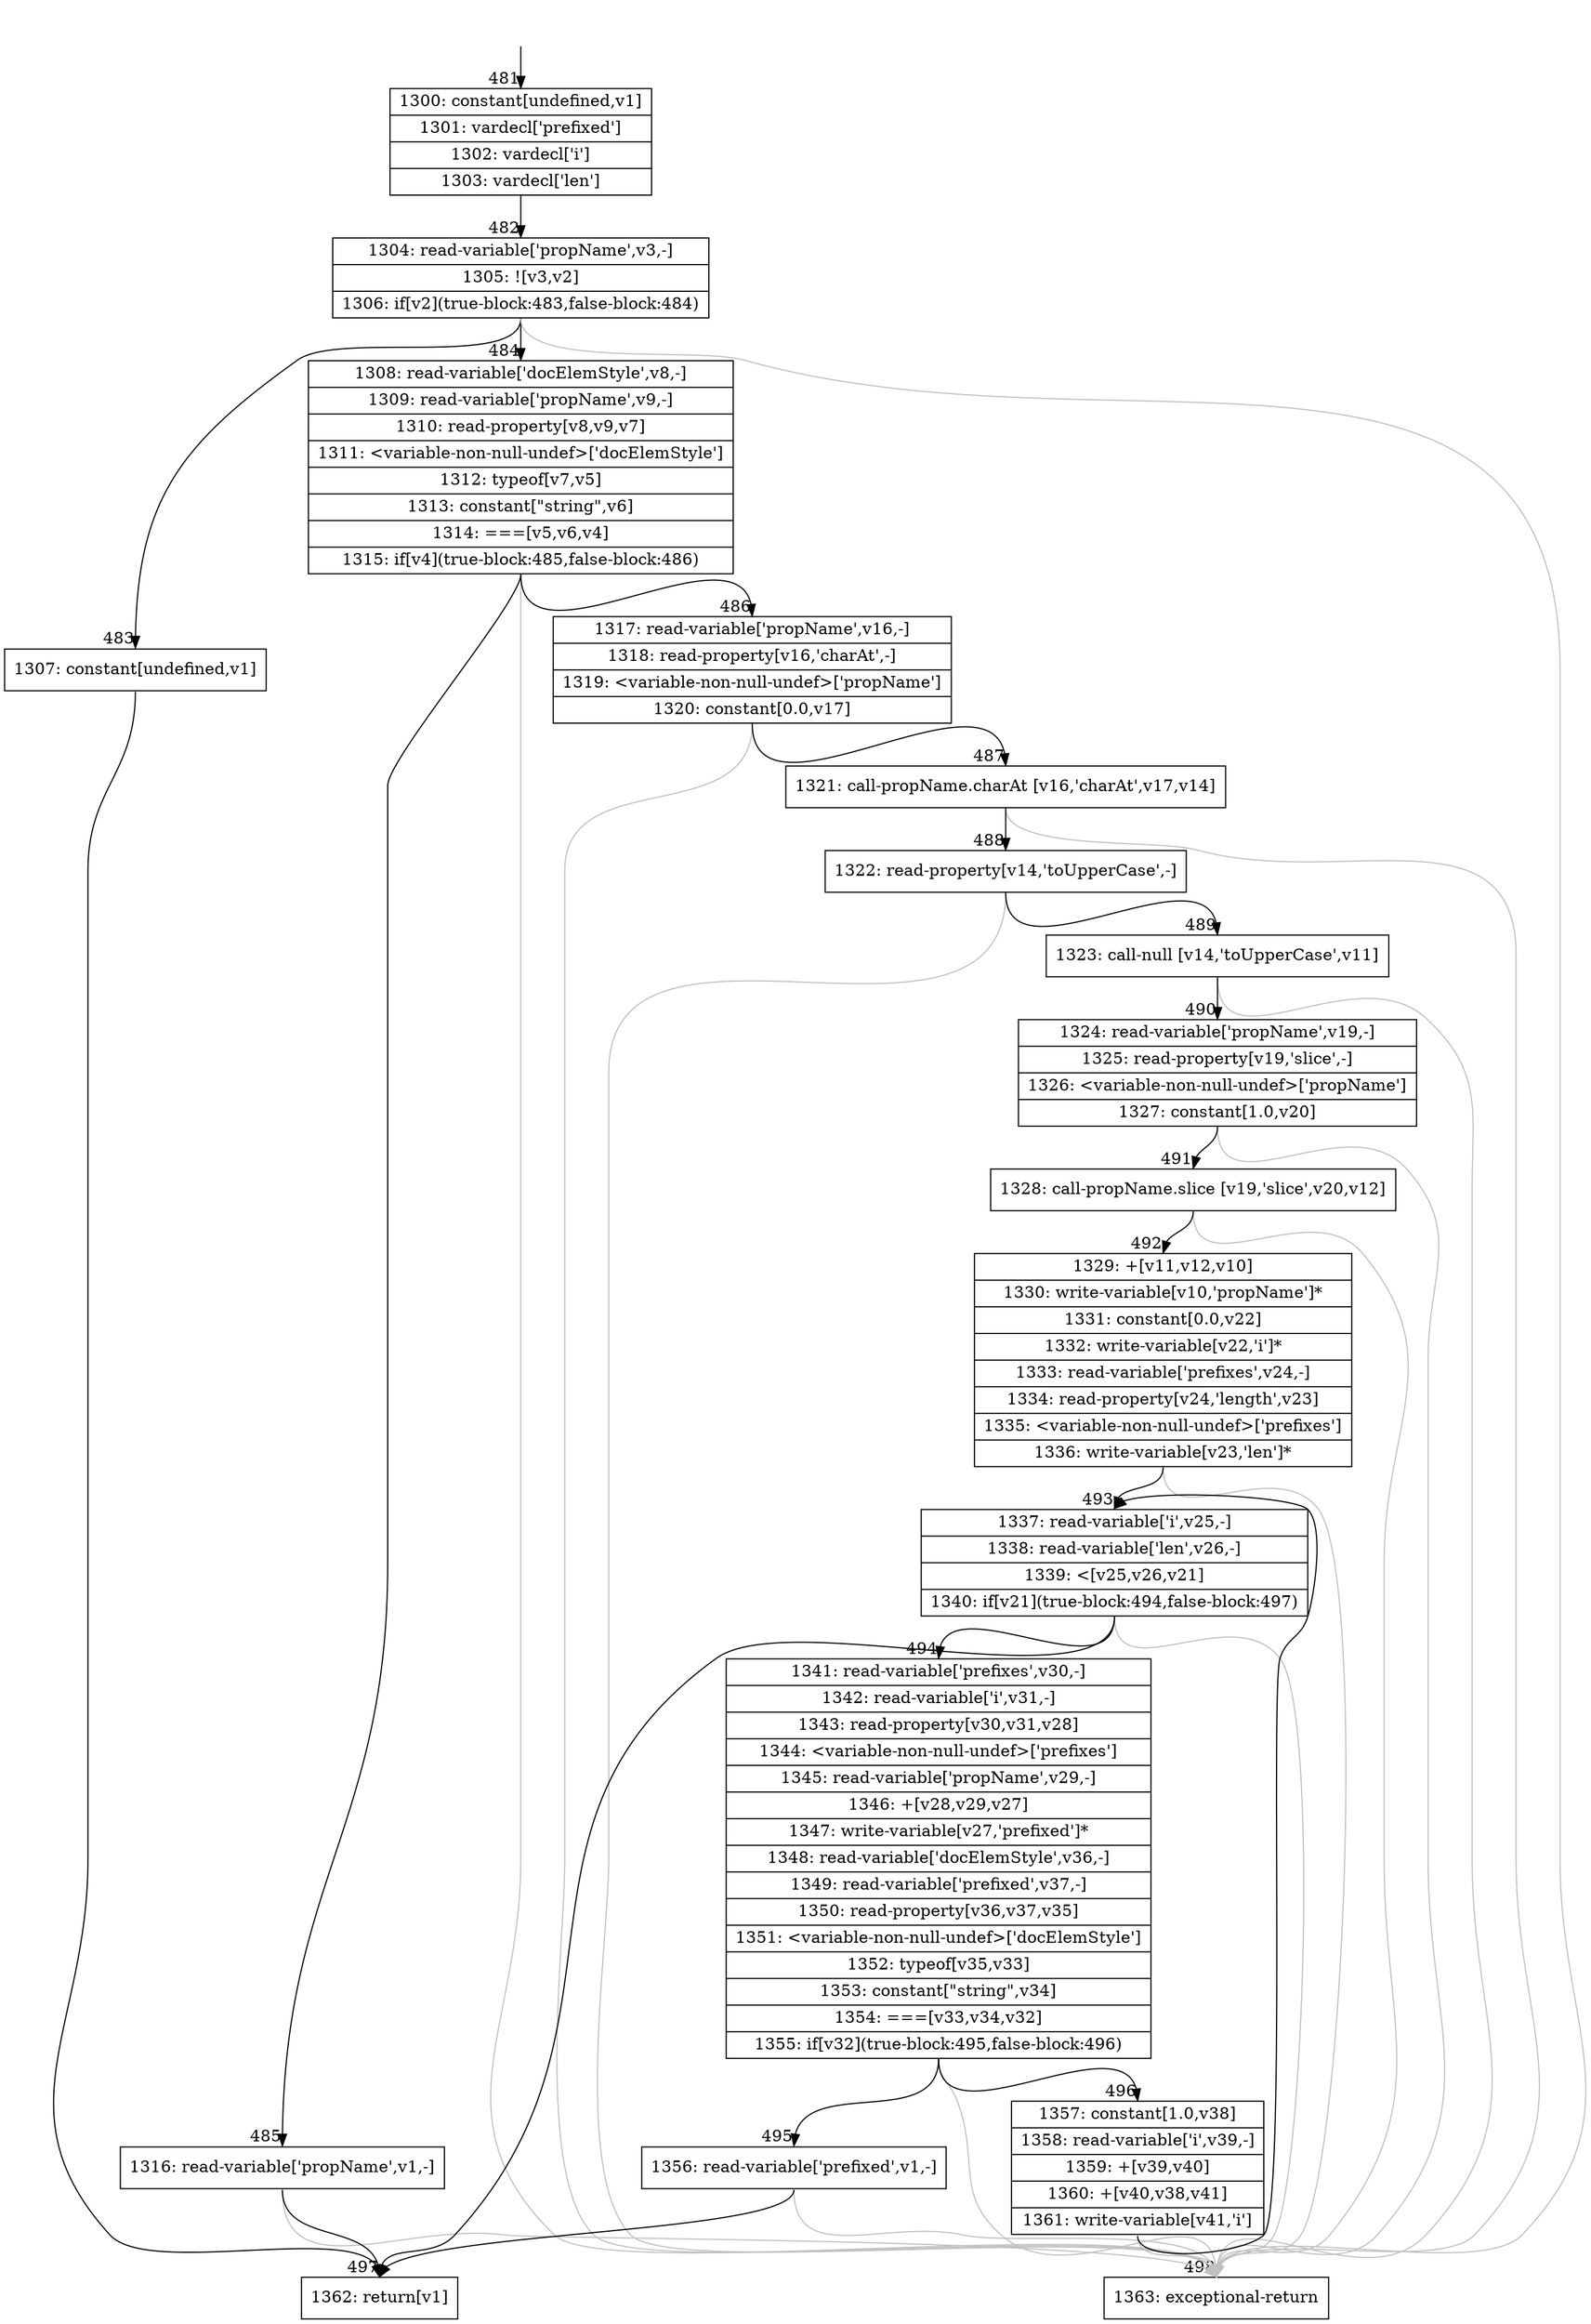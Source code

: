 digraph {
rankdir="TD"
BB_entry46[shape=none,label=""];
BB_entry46 -> BB481 [tailport=s, headport=n, headlabel="    481"]
BB481 [shape=record label="{1300: constant[undefined,v1]|1301: vardecl['prefixed']|1302: vardecl['i']|1303: vardecl['len']}" ] 
BB481 -> BB482 [tailport=s, headport=n, headlabel="      482"]
BB482 [shape=record label="{1304: read-variable['propName',v3,-]|1305: ![v3,v2]|1306: if[v2](true-block:483,false-block:484)}" ] 
BB482 -> BB483 [tailport=s, headport=n, headlabel="      483"]
BB482 -> BB484 [tailport=s, headport=n, headlabel="      484"]
BB482 -> BB498 [tailport=s, headport=n, color=gray, headlabel="      498"]
BB483 [shape=record label="{1307: constant[undefined,v1]}" ] 
BB483 -> BB497 [tailport=s, headport=n, headlabel="      497"]
BB484 [shape=record label="{1308: read-variable['docElemStyle',v8,-]|1309: read-variable['propName',v9,-]|1310: read-property[v8,v9,v7]|1311: \<variable-non-null-undef\>['docElemStyle']|1312: typeof[v7,v5]|1313: constant[\"string\",v6]|1314: ===[v5,v6,v4]|1315: if[v4](true-block:485,false-block:486)}" ] 
BB484 -> BB485 [tailport=s, headport=n, headlabel="      485"]
BB484 -> BB486 [tailport=s, headport=n, headlabel="      486"]
BB484 -> BB498 [tailport=s, headport=n, color=gray]
BB485 [shape=record label="{1316: read-variable['propName',v1,-]}" ] 
BB485 -> BB497 [tailport=s, headport=n]
BB485 -> BB498 [tailport=s, headport=n, color=gray]
BB486 [shape=record label="{1317: read-variable['propName',v16,-]|1318: read-property[v16,'charAt',-]|1319: \<variable-non-null-undef\>['propName']|1320: constant[0.0,v17]}" ] 
BB486 -> BB487 [tailport=s, headport=n, headlabel="      487"]
BB486 -> BB498 [tailport=s, headport=n, color=gray]
BB487 [shape=record label="{1321: call-propName.charAt [v16,'charAt',v17,v14]}" ] 
BB487 -> BB488 [tailport=s, headport=n, headlabel="      488"]
BB487 -> BB498 [tailport=s, headport=n, color=gray]
BB488 [shape=record label="{1322: read-property[v14,'toUpperCase',-]}" ] 
BB488 -> BB489 [tailport=s, headport=n, headlabel="      489"]
BB488 -> BB498 [tailport=s, headport=n, color=gray]
BB489 [shape=record label="{1323: call-null [v14,'toUpperCase',v11]}" ] 
BB489 -> BB490 [tailport=s, headport=n, headlabel="      490"]
BB489 -> BB498 [tailport=s, headport=n, color=gray]
BB490 [shape=record label="{1324: read-variable['propName',v19,-]|1325: read-property[v19,'slice',-]|1326: \<variable-non-null-undef\>['propName']|1327: constant[1.0,v20]}" ] 
BB490 -> BB491 [tailport=s, headport=n, headlabel="      491"]
BB490 -> BB498 [tailport=s, headport=n, color=gray]
BB491 [shape=record label="{1328: call-propName.slice [v19,'slice',v20,v12]}" ] 
BB491 -> BB492 [tailport=s, headport=n, headlabel="      492"]
BB491 -> BB498 [tailport=s, headport=n, color=gray]
BB492 [shape=record label="{1329: +[v11,v12,v10]|1330: write-variable[v10,'propName']*|1331: constant[0.0,v22]|1332: write-variable[v22,'i']*|1333: read-variable['prefixes',v24,-]|1334: read-property[v24,'length',v23]|1335: \<variable-non-null-undef\>['prefixes']|1336: write-variable[v23,'len']*}" ] 
BB492 -> BB493 [tailport=s, headport=n, headlabel="      493"]
BB492 -> BB498 [tailport=s, headport=n, color=gray]
BB493 [shape=record label="{1337: read-variable['i',v25,-]|1338: read-variable['len',v26,-]|1339: \<[v25,v26,v21]|1340: if[v21](true-block:494,false-block:497)}" ] 
BB493 -> BB494 [tailport=s, headport=n, headlabel="      494"]
BB493 -> BB497 [tailport=s, headport=n]
BB493 -> BB498 [tailport=s, headport=n, color=gray]
BB494 [shape=record label="{1341: read-variable['prefixes',v30,-]|1342: read-variable['i',v31,-]|1343: read-property[v30,v31,v28]|1344: \<variable-non-null-undef\>['prefixes']|1345: read-variable['propName',v29,-]|1346: +[v28,v29,v27]|1347: write-variable[v27,'prefixed']*|1348: read-variable['docElemStyle',v36,-]|1349: read-variable['prefixed',v37,-]|1350: read-property[v36,v37,v35]|1351: \<variable-non-null-undef\>['docElemStyle']|1352: typeof[v35,v33]|1353: constant[\"string\",v34]|1354: ===[v33,v34,v32]|1355: if[v32](true-block:495,false-block:496)}" ] 
BB494 -> BB495 [tailport=s, headport=n, headlabel="      495"]
BB494 -> BB496 [tailport=s, headport=n, headlabel="      496"]
BB494 -> BB498 [tailport=s, headport=n, color=gray]
BB495 [shape=record label="{1356: read-variable['prefixed',v1,-]}" ] 
BB495 -> BB497 [tailport=s, headport=n]
BB495 -> BB498 [tailport=s, headport=n, color=gray]
BB496 [shape=record label="{1357: constant[1.0,v38]|1358: read-variable['i',v39,-]|1359: +[v39,v40]|1360: +[v40,v38,v41]|1361: write-variable[v41,'i']}" ] 
BB496 -> BB493 [tailport=s, headport=n]
BB496 -> BB498 [tailport=s, headport=n, color=gray]
BB497 [shape=record label="{1362: return[v1]}" ] 
BB498 [shape=record label="{1363: exceptional-return}" ] 
//#$~ 739
}

